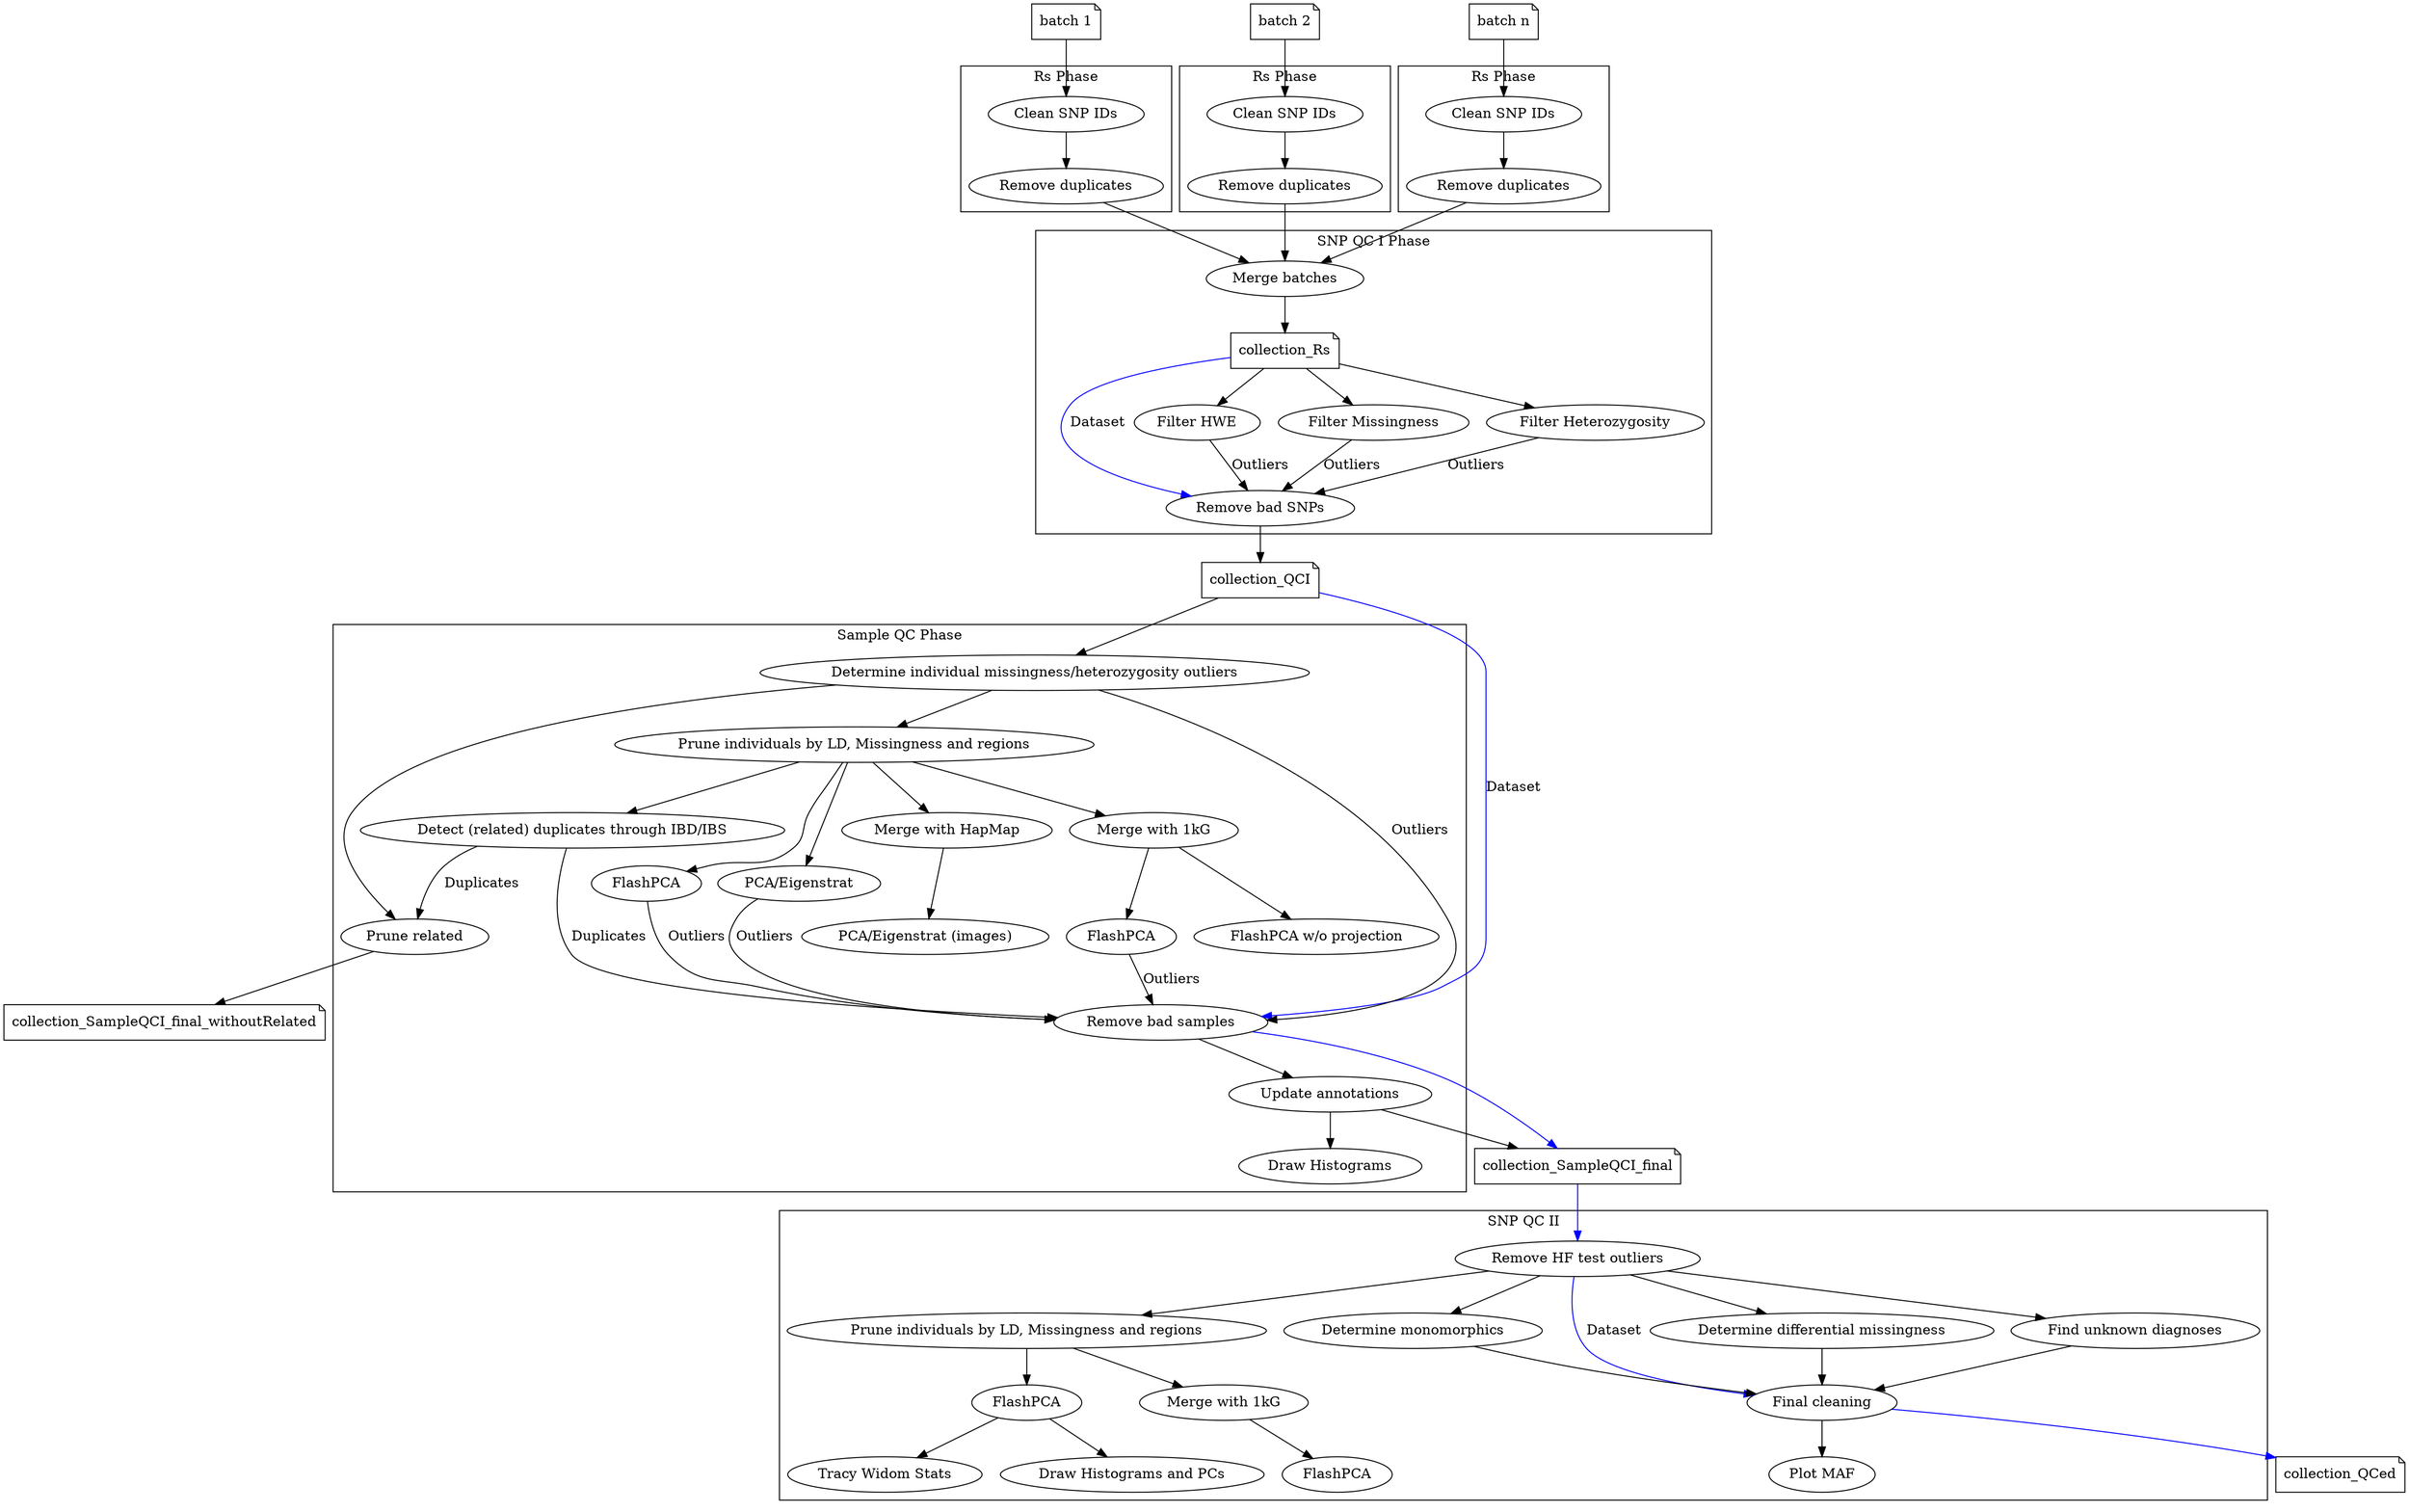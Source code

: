 digraph {
  {
    # dataset names
    node [shape=note]
    batch1 [label="batch 1"]
    batch2 [label="batch 2"]
    batchn [label="batch n"]

    after_QCI_merge [label="collection_Rs"];
    after_QCI [label="collection_QCI"];

    SampleQC_final [label="collection_SampleQCI_final"];
    SampleQC_final_wr [label="collection_SampleQCI_final_withoutRelated"];

    final [label="collection_QCed"];
    
  }

  {
    # process names
    rs_clean_namesa [label="Clean SNP IDs"]
    rs_duplicatesa [label="Remove duplicates"]
    rs_clean_namesb [label="Clean SNP IDs"]
    rs_duplicatesb [label="Remove duplicates"]
    rs_clean_namesc [label="Clean SNP IDs"]
    rs_duplicatesc [label="Remove duplicates"]
  }


  subgraph cluster_1 {
    rs_clean_namesa -> rs_duplicatesa;
    label="Rs Phase";
  }

  subgraph cluster_2 {
    rs_clean_namesb -> rs_duplicatesb;
    label="Rs Phase";
  }

  subgraph cluster_3 {
    rs_clean_namesc -> rs_duplicatesc;
    label="Rs Phase";
  }

  batch1 -> rs_clean_namesa;
  rs_duplicatesa -> "Merge batches";

  batch2 -> rs_clean_namesb;
  rs_duplicatesb  -> "Merge batches";

  batchn -> rs_clean_namesc;
  rs_duplicatesc  -> "Merge batches";


  subgraph cluster_snpqci {
    color=black;
    node [style=filled,color=white];
    label="SNP QC I Phase";

    node [style=ellipse,color=black];

    snpqci_remove[label="Remove bad SNPs"];

    "Merge batches" -> after_QCI_merge;
    after_QCI_merge -> {"Filter HWE" "Filter Missingness" "Filter Heterozygosity"};

    "Filter HWE" -> snpqci_remove [label="Outliers"];
    "Filter Missingness" -> snpqci_remove [label="Outliers"];
    "Filter Heterozygosity" -> snpqci_remove [label="Outliers"];
    after_QCI_merge -> snpqci_remove [color=blue,label="Dataset"];

  }

  subgraph cluster_sampleqci {
    label="Sample QC Phase";

    sampleqci_miss_het [label="Determine individual missingness/heterozygosity outliers"];

    sampleqci_miss_het -> prune;

    prune [label="Prune individuals by LD, Missingness and regions"];
    pca_eigen1 [label="PCA/Eigenstrat (images)"];
    pca_eigen2 [label="PCA/Eigenstrat"];
    sampleqc_remove_bad [label="Remove bad samples"];
    pca_flash1 [label="FlashPCA"];

    prune -> "Detect (related) duplicates through IBD/IBS";
    "Detect (related) duplicates through IBD/IBS" -> sampleqc_remove_bad [label="Duplicates"];

    prune -> "Merge with HapMap" -> pca_eigen1;
    prune -> "Merge with 1kG" -> pca_flash1;
    pca_flash1 -> sampleqc_remove_bad [label="Outliers"];

    prune -> pca_eigen2;
    pca_eigen2 -> sampleqc_remove_bad [label="Outliers"];
    prune -> FlashPCA;
    FlashPCA -> sampleqc_remove_bad [label="Outliers"];
    sampleqci_miss_het -> sampleqc_remove_bad [label="Outliers"];

    sampleqc_remove_bad -> "Update annotations" -> "Draw Histograms";

    "Merge with 1kG" -> "FlashPCA w/o projection";

    "Detect (related) duplicates through IBD/IBS" -> "Prune related" [label="Duplicates"];
    sampleqci_miss_het -> "Prune related";
  }

  snpqci_remove -> after_QCI;
  after_QCI-> sampleqci_miss_het;
  after_QCI -> sampleqc_remove_bad [color=blue, label="Dataset"];

  "Update annotations" -> SampleQC_final;
  
  "Prune related" -> SampleQC_final_wr;
  sampleqc_remove_bad -> SampleQC_final [color=blue];


  subgraph cluster_snpqcii {
    label="SNP QC II";
    "Remove HF test outliers";
    qc2_prune [label="Prune individuals by LD, Missingness and regions"];
    qc2_flashpca_prune [label="FlashPCA"];
    qc2_tracy_widom [label="Tracy Widom Stats"];
    qc2_merge_1kg [label="Merge with 1kG"];
    qc2_1kg_flashpca [label="FlashPCA"];


    "Remove HF test outliers" -> qc2_prune;
    qc2_prune -> qc2_flashpca_prune -> "Draw Histograms and PCs";
    qc2_prune -> qc2_merge_1kg -> qc2_1kg_flashpca;

    qc2_flashpca_prune -> qc2_tracy_widom;

    "Remove HF test outliers" -> "Determine monomorphics" -> "Final cleaning";
    "Remove HF test outliers" -> "Determine differential missingness" -> "Final cleaning";
    "Remove HF test outliers" -> "Find unknown diagnoses" -> "Final cleaning";

    "Remove HF test outliers" -> "Final cleaning" [color="blue", label="Dataset"];
    "Final cleaning" -> "Plot MAF";
    
  }

  SampleQC_final -> "Remove HF test outliers" [color=blue];

  "Final cleaning" -> final [color="blue"];
  
  
}

